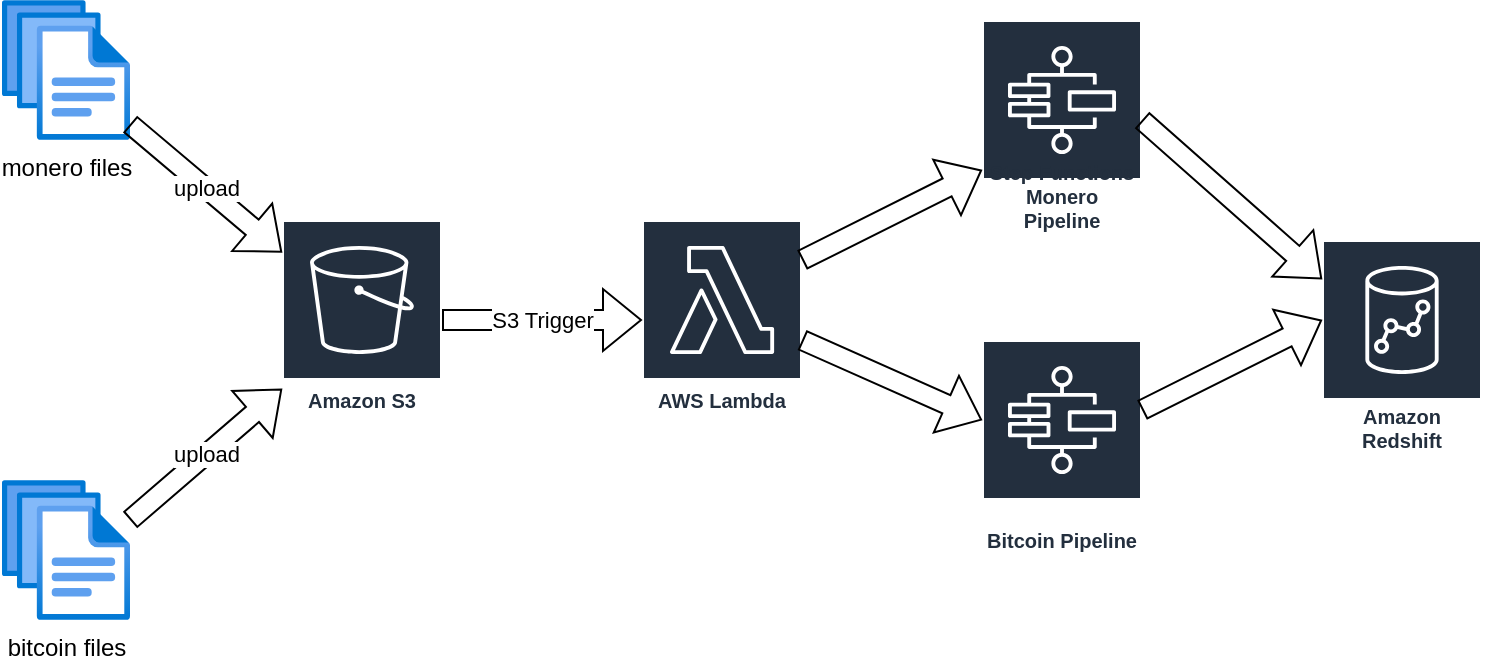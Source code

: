 <mxfile version="24.5.4" type="device">
  <diagram name="Pagina-1" id="_yejgkk97YETzckgYVP7">
    <mxGraphModel dx="1044" dy="586" grid="1" gridSize="10" guides="1" tooltips="1" connect="1" arrows="1" fold="1" page="1" pageScale="1" pageWidth="827" pageHeight="1169" math="0" shadow="0">
      <root>
        <mxCell id="0" />
        <mxCell id="1" parent="0" />
        <mxCell id="MqjtcC0ThTMmZNA3ZpvJ-2" value="Amazon S3" style="sketch=0;outlineConnect=0;fontColor=#232F3E;gradientColor=none;strokeColor=#ffffff;fillColor=#232F3E;dashed=0;verticalLabelPosition=middle;verticalAlign=bottom;align=center;html=1;whiteSpace=wrap;fontSize=10;fontStyle=1;spacing=3;shape=mxgraph.aws4.productIcon;prIcon=mxgraph.aws4.s3;" vertex="1" parent="1">
          <mxGeometry x="190" y="170" width="80" height="100" as="geometry" />
        </mxCell>
        <mxCell id="MqjtcC0ThTMmZNA3ZpvJ-4" value="Bitcoin Pipeline" style="sketch=0;outlineConnect=0;fontColor=#232F3E;gradientColor=none;strokeColor=#ffffff;fillColor=#232F3E;dashed=0;verticalLabelPosition=middle;verticalAlign=bottom;align=center;html=1;whiteSpace=wrap;fontSize=10;fontStyle=1;spacing=3;shape=mxgraph.aws4.productIcon;prIcon=mxgraph.aws4.step_functions;" vertex="1" parent="1">
          <mxGeometry x="540" y="230" width="80" height="110" as="geometry" />
        </mxCell>
        <mxCell id="MqjtcC0ThTMmZNA3ZpvJ-5" value="Step Functions Monero Pipeline" style="sketch=0;outlineConnect=0;fontColor=#232F3E;gradientColor=none;strokeColor=#ffffff;fillColor=#232F3E;dashed=0;verticalLabelPosition=middle;verticalAlign=bottom;align=center;html=1;whiteSpace=wrap;fontSize=10;fontStyle=1;spacing=3;shape=mxgraph.aws4.productIcon;prIcon=mxgraph.aws4.step_functions;" vertex="1" parent="1">
          <mxGeometry x="540" y="70" width="80" height="110" as="geometry" />
        </mxCell>
        <mxCell id="MqjtcC0ThTMmZNA3ZpvJ-6" value="Amazon Redshift" style="sketch=0;outlineConnect=0;fontColor=#232F3E;gradientColor=none;strokeColor=#ffffff;fillColor=#232F3E;dashed=0;verticalLabelPosition=middle;verticalAlign=bottom;align=center;html=1;whiteSpace=wrap;fontSize=10;fontStyle=1;spacing=3;shape=mxgraph.aws4.productIcon;prIcon=mxgraph.aws4.redshift;" vertex="1" parent="1">
          <mxGeometry x="710" y="180" width="80" height="110" as="geometry" />
        </mxCell>
        <mxCell id="MqjtcC0ThTMmZNA3ZpvJ-7" value="AWS Lambda" style="sketch=0;outlineConnect=0;fontColor=#232F3E;gradientColor=none;strokeColor=#ffffff;fillColor=#232F3E;dashed=0;verticalLabelPosition=middle;verticalAlign=bottom;align=center;html=1;whiteSpace=wrap;fontSize=10;fontStyle=1;spacing=3;shape=mxgraph.aws4.productIcon;prIcon=mxgraph.aws4.lambda;" vertex="1" parent="1">
          <mxGeometry x="370" y="170" width="80" height="100" as="geometry" />
        </mxCell>
        <mxCell id="MqjtcC0ThTMmZNA3ZpvJ-9" value="monero files" style="image;aspect=fixed;html=1;points=[];align=center;fontSize=12;image=img/lib/azure2/general/Files.svg;" vertex="1" parent="1">
          <mxGeometry x="50" y="60" width="64" height="70" as="geometry" />
        </mxCell>
        <mxCell id="MqjtcC0ThTMmZNA3ZpvJ-10" value="bitcoin files" style="image;aspect=fixed;html=1;points=[];align=center;fontSize=12;image=img/lib/azure2/general/Files.svg;" vertex="1" parent="1">
          <mxGeometry x="50" y="300" width="64" height="70" as="geometry" />
        </mxCell>
        <mxCell id="MqjtcC0ThTMmZNA3ZpvJ-11" value="upload" style="shape=flexArrow;endArrow=classic;html=1;rounded=0;" edge="1" parent="1" target="MqjtcC0ThTMmZNA3ZpvJ-2">
          <mxGeometry width="50" height="50" relative="1" as="geometry">
            <mxPoint x="114" y="320" as="sourcePoint" />
            <mxPoint x="164" y="270" as="targetPoint" />
          </mxGeometry>
        </mxCell>
        <mxCell id="MqjtcC0ThTMmZNA3ZpvJ-12" value="upload" style="shape=flexArrow;endArrow=classic;html=1;rounded=0;" edge="1" parent="1" source="MqjtcC0ThTMmZNA3ZpvJ-9" target="MqjtcC0ThTMmZNA3ZpvJ-2">
          <mxGeometry width="50" height="50" relative="1" as="geometry">
            <mxPoint x="130" y="160" as="sourcePoint" />
            <mxPoint x="180" y="110" as="targetPoint" />
          </mxGeometry>
        </mxCell>
        <mxCell id="MqjtcC0ThTMmZNA3ZpvJ-13" value="S3 Trigger" style="shape=flexArrow;endArrow=classic;html=1;rounded=0;" edge="1" parent="1" source="MqjtcC0ThTMmZNA3ZpvJ-2" target="MqjtcC0ThTMmZNA3ZpvJ-7">
          <mxGeometry width="50" height="50" relative="1" as="geometry">
            <mxPoint x="290" y="230" as="sourcePoint" />
            <mxPoint x="340" y="180" as="targetPoint" />
          </mxGeometry>
        </mxCell>
        <mxCell id="MqjtcC0ThTMmZNA3ZpvJ-14" value="" style="shape=flexArrow;endArrow=classic;html=1;rounded=0;" edge="1" parent="1" target="MqjtcC0ThTMmZNA3ZpvJ-5">
          <mxGeometry width="50" height="50" relative="1" as="geometry">
            <mxPoint x="450" y="190" as="sourcePoint" />
            <mxPoint x="530" y="120" as="targetPoint" />
          </mxGeometry>
        </mxCell>
        <mxCell id="MqjtcC0ThTMmZNA3ZpvJ-16" value="" style="shape=flexArrow;endArrow=classic;html=1;rounded=0;" edge="1" parent="1" source="MqjtcC0ThTMmZNA3ZpvJ-4">
          <mxGeometry width="50" height="50" relative="1" as="geometry">
            <mxPoint x="660" y="270" as="sourcePoint" />
            <mxPoint x="710" y="220" as="targetPoint" />
          </mxGeometry>
        </mxCell>
        <mxCell id="MqjtcC0ThTMmZNA3ZpvJ-18" value="" style="shape=flexArrow;endArrow=classic;html=1;rounded=0;" edge="1" parent="1" target="MqjtcC0ThTMmZNA3ZpvJ-6">
          <mxGeometry width="50" height="50" relative="1" as="geometry">
            <mxPoint x="620" y="120" as="sourcePoint" />
            <mxPoint x="670" y="70" as="targetPoint" />
          </mxGeometry>
        </mxCell>
        <mxCell id="MqjtcC0ThTMmZNA3ZpvJ-19" value="" style="shape=flexArrow;endArrow=classic;html=1;rounded=0;entryX=0;entryY=0.364;entryDx=0;entryDy=0;entryPerimeter=0;" edge="1" parent="1" target="MqjtcC0ThTMmZNA3ZpvJ-4">
          <mxGeometry width="50" height="50" relative="1" as="geometry">
            <mxPoint x="450" y="230" as="sourcePoint" />
            <mxPoint x="500" y="180" as="targetPoint" />
          </mxGeometry>
        </mxCell>
      </root>
    </mxGraphModel>
  </diagram>
</mxfile>
